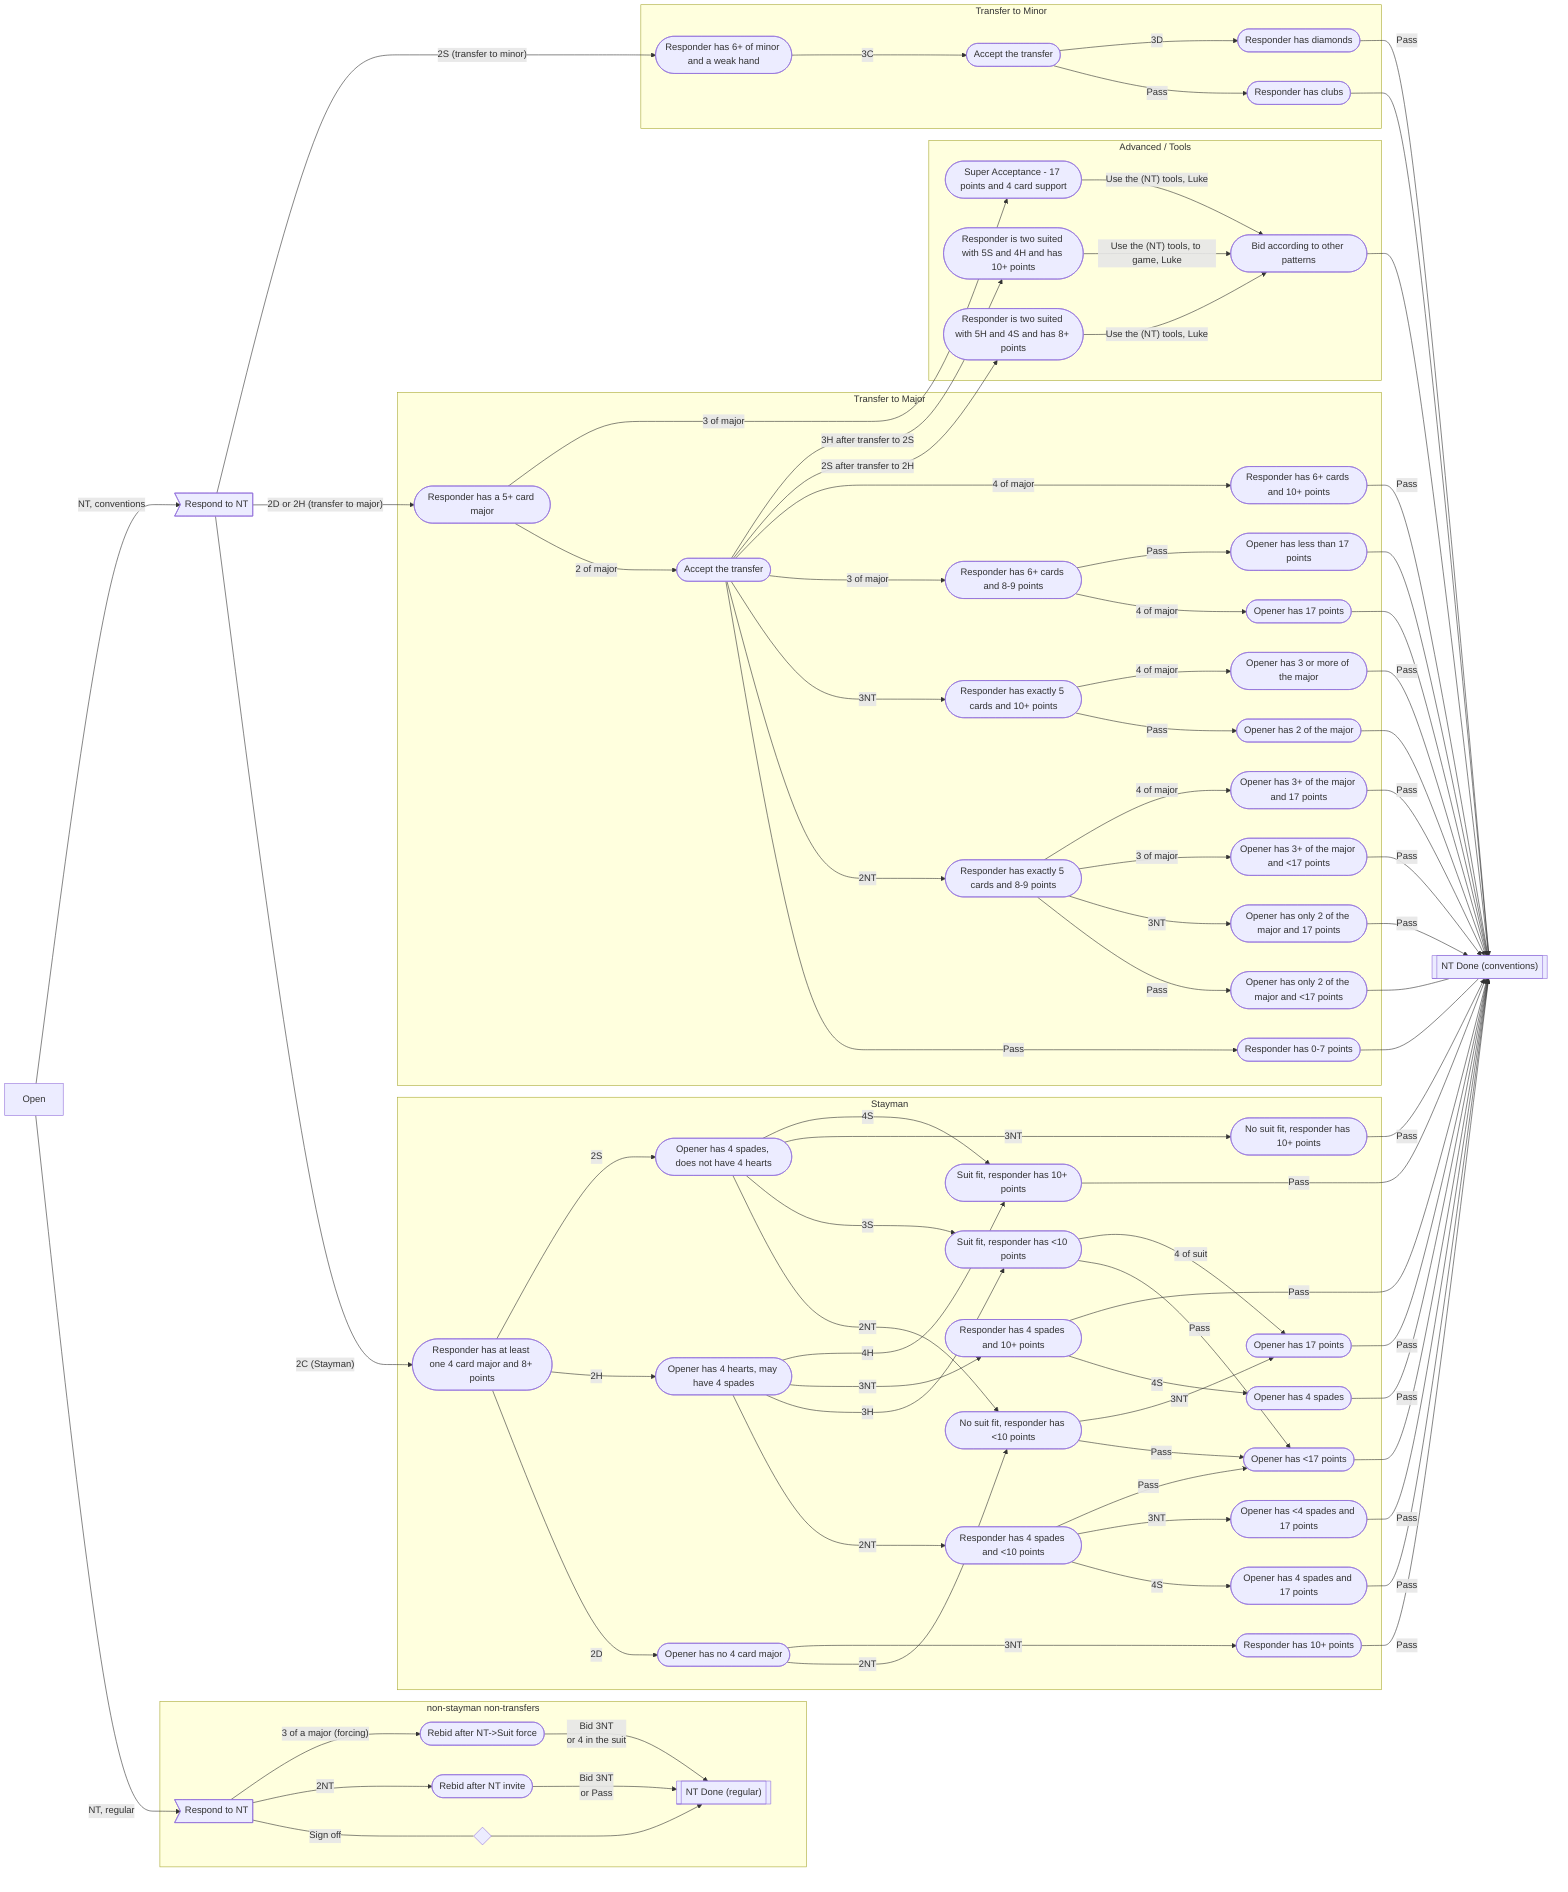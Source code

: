 flowchart LR
  Open[Open]
    Open -->|NT, regular| NTRespond>Respond to NT]
    Open -->|NT, conventions| NTConventions>Respond to NT]

  subgraph NTOpensGraph [non-stayman non-transfers]
    NTRespond ---|"Sign off"| Spacer1{" "}
      Spacer1 --> NTDoneRegular[["NT Done (regular)"]]
    NTRespond -->|"2NT"| NTInvitational([Rebid after NT invite])
      NTInvitational -->|Bid 3NT\nor Pass| NTDoneRegular
    NTRespond -->|"3 of a major (forcing)"| NTForcing([Rebid after NT->Suit force])
      NTForcing -->|Bid 3NT\nor 4 in the suit| NTDoneRegular
  end

    NTConventions -->|"2C (Stayman)"| Stayman([Responder has at least one 4 card major and 8+ points])
  subgraph StaymanGraph [Stayman]
      Stayman -->|2D| NoMajor([Opener has no 4 card major])
        NoMajor -->|2NT| NoFitInvitational([No suit fit, responder has <10 points])
          NoFitInvitational -->|Pass| InvitationalLowPoints([Opener has <17 points])
          NoFitInvitational  -->|3NT| InvitationalHighPoints([Opener has 17 points])
        NoMajor -->|3NT| NTGame([Responder has 10+ points])
      Stayman -->|2H| HeartMajor([Opener has 4 hearts, may have 4 spades])
        HeartMajor -->|2NT| SpadeSecondChanceLowPoints([Responder has 4 spades and <10 points])
          SpadeSecondChanceLowPoints -->|4S| SpadeChanceWonHighPoints([Opener has 4 spades and 17 points])
          SpadeSecondChanceLowPoints -->|3NT| SpadeChanceLostHighPoints([Opener has <4 spades and 17 points])
          SpadeSecondChanceLowPoints -->|Pass| InvitationalLowPoints
        HeartMajor -->|3H| SuitInvitational([Suit fit, responder has <10 points])
          SuitInvitational -->|Pass| InvitationalLowPoints
          SuitInvitational -->|4 of suit| InvitationalHighPoints
        HeartMajor -->|3NT| SpadeSecondChanceHighPoints([Responder has 4 spades and 10+ points])
          SpadeSecondChanceHighPoints -->|4S| SpadeChanceWon([Opener has 4 spades])
        HeartMajor -->|4H| GameFitResponder([Suit fit, responder has 10+ points])
      Stayman -->|2S| SpadeMajor([Opener has 4 spades, does not have 4 hearts])
        SpadeMajor -->|2NT| NoFitInvitational
        SpadeMajor -->|3S| SuitInvitational
        SpadeMajor -->|3NT| NoFitNT([No suit fit, responder has 10+ points])
        SpadeMajor -->|4S| GameFitResponder
  end
            InvitationalLowPoints --- NTDone[["NT Done (conventions)"]]
            InvitationalHighPoints -->|Pass| NTDone
          NTGame -->|Pass| NTDone
            SpadeChanceWonHighPoints -->|Pass| NTDone
            SpadeChanceLostHighPoints -->|Pass| NTDone
            SpadeChanceWon -->|Pass| NTDone
          SpadeSecondChanceHighPoints -->|Pass| NTDone
          NoFitNT -->|Pass| NTDone
          GameFitResponder -->|Pass| NTDone

    NTConventions -->|"2D or 2H (transfer to major)"| TransferMajor([Responder has a 5+ card major])
  subgraph MajorTransfer [Transfer to Major]
      TransferMajor -->|2 of major| AfterMajorTransfer([Accept the transfer])
        AfterMajorTransfer -->|Pass| LowPoints([Responder has 0-7 points])

        AfterMajorTransfer -->|2NT| FiveCardMajorLowPoints([Responder has exactly 5 cards and 8-9 points])
          FiveCardMajorLowPoints -->|Pass| TwoOfMajorLowPoints([Opener has only 2 of the major and <17 points])
          FiveCardMajorLowPoints -->|3NT| TwoOfMajorHighPoints([Opener has only 2 of the major and 17 points])
          FiveCardMajorLowPoints -->|3 of major| ThreeOfMajorLowPoints([Opener has 3+ of the major and <17 points])
          FiveCardMajorLowPoints -->|4 of major| FourOfMajorHighPoints([Opener has 3+ of the major and 17 points])


        AfterMajorTransfer -->|3NT| FiveCardMajorHighPoints([Responder has exactly 5 cards and 10+ points])
          FiveCardMajorHighPoints -->|Pass| OnlyTwo([Opener has 2 of the major])
          FiveCardMajorHighPoints -->|4 of major| ThreeOrMore([Opener has 3 or more of the major])

        AfterMajorTransfer -->|3 of major| SixCardMajorLowPoints([Responder has 6+ cards and 8-9 points])
          SixCardMajorLowPoints -->|4 of major| Has17([Opener has 17 points])
          SixCardMajorLowPoints -->|Pass| LessThan17([Opener has less than 17 points])

        AfterMajorTransfer -->|4 of major| SixCardMajorHighPoints([Responder has 6+ cards and 10+ points])

  end
          LowPoints --- NTDone
            TwoOfMajorLowPoints --- NTDone
            TwoOfMajorHighPoints -->|Pass| NTDone
            ThreeOfMajorLowPoints -->|Pass| NTDone
            FourOfMajorHighPoints -->|Pass| NTDone
            OnlyTwo --- NTDone
            ThreeOrMore -->|Pass| NTDone
            Has17 --- NTDone
            LessThan17 --- NTDone
          SixCardMajorHighPoints -->|Pass| NTDone

  subgraph AdvancedTools [Advanced / Tools]
        AfterMajorTransfer -->|2S after transfer to 2H| HSTwoSuited([Responder is two suited with 5H and 4S and has 8+ points])
          HSTwoSuited -->|"Use the (NT) tools, Luke"| Tools([Bid according to other patterns])

        AfterMajorTransfer -->|3H after transfer to 2S| SHTwoSuited([Responder is two suited with 5S and 4H and has 10+ points])
          SHTwoSuited -->|"Use the (NT) tools, to game, Luke"| Tools

      TransferMajor -->|3 of major| SuperAcceptance([Super Acceptance - 17 points and 4 card support])
        SuperAcceptance -->|"Use the (NT) tools, Luke"| Tools
  end
            Tools --- NTDone


    NTConventions -->|"2S (transfer to minor)"| TransferMinor([Responder has 6+ of minor and a weak hand])
  subgraph MinorTransfer [Transfer to Minor]
      TransferMinor -->|3C| AfterMinorTransfer([Accept the transfer])
        AfterMinorTransfer -->|Pass| PreferClubs([Responder has clubs])
        AfterMinorTransfer -->|3D| PreferDiamonds([Responder has diamonds])
  end
          PreferClubs --- NTDone
          PreferDiamonds -->|Pass| NTDone